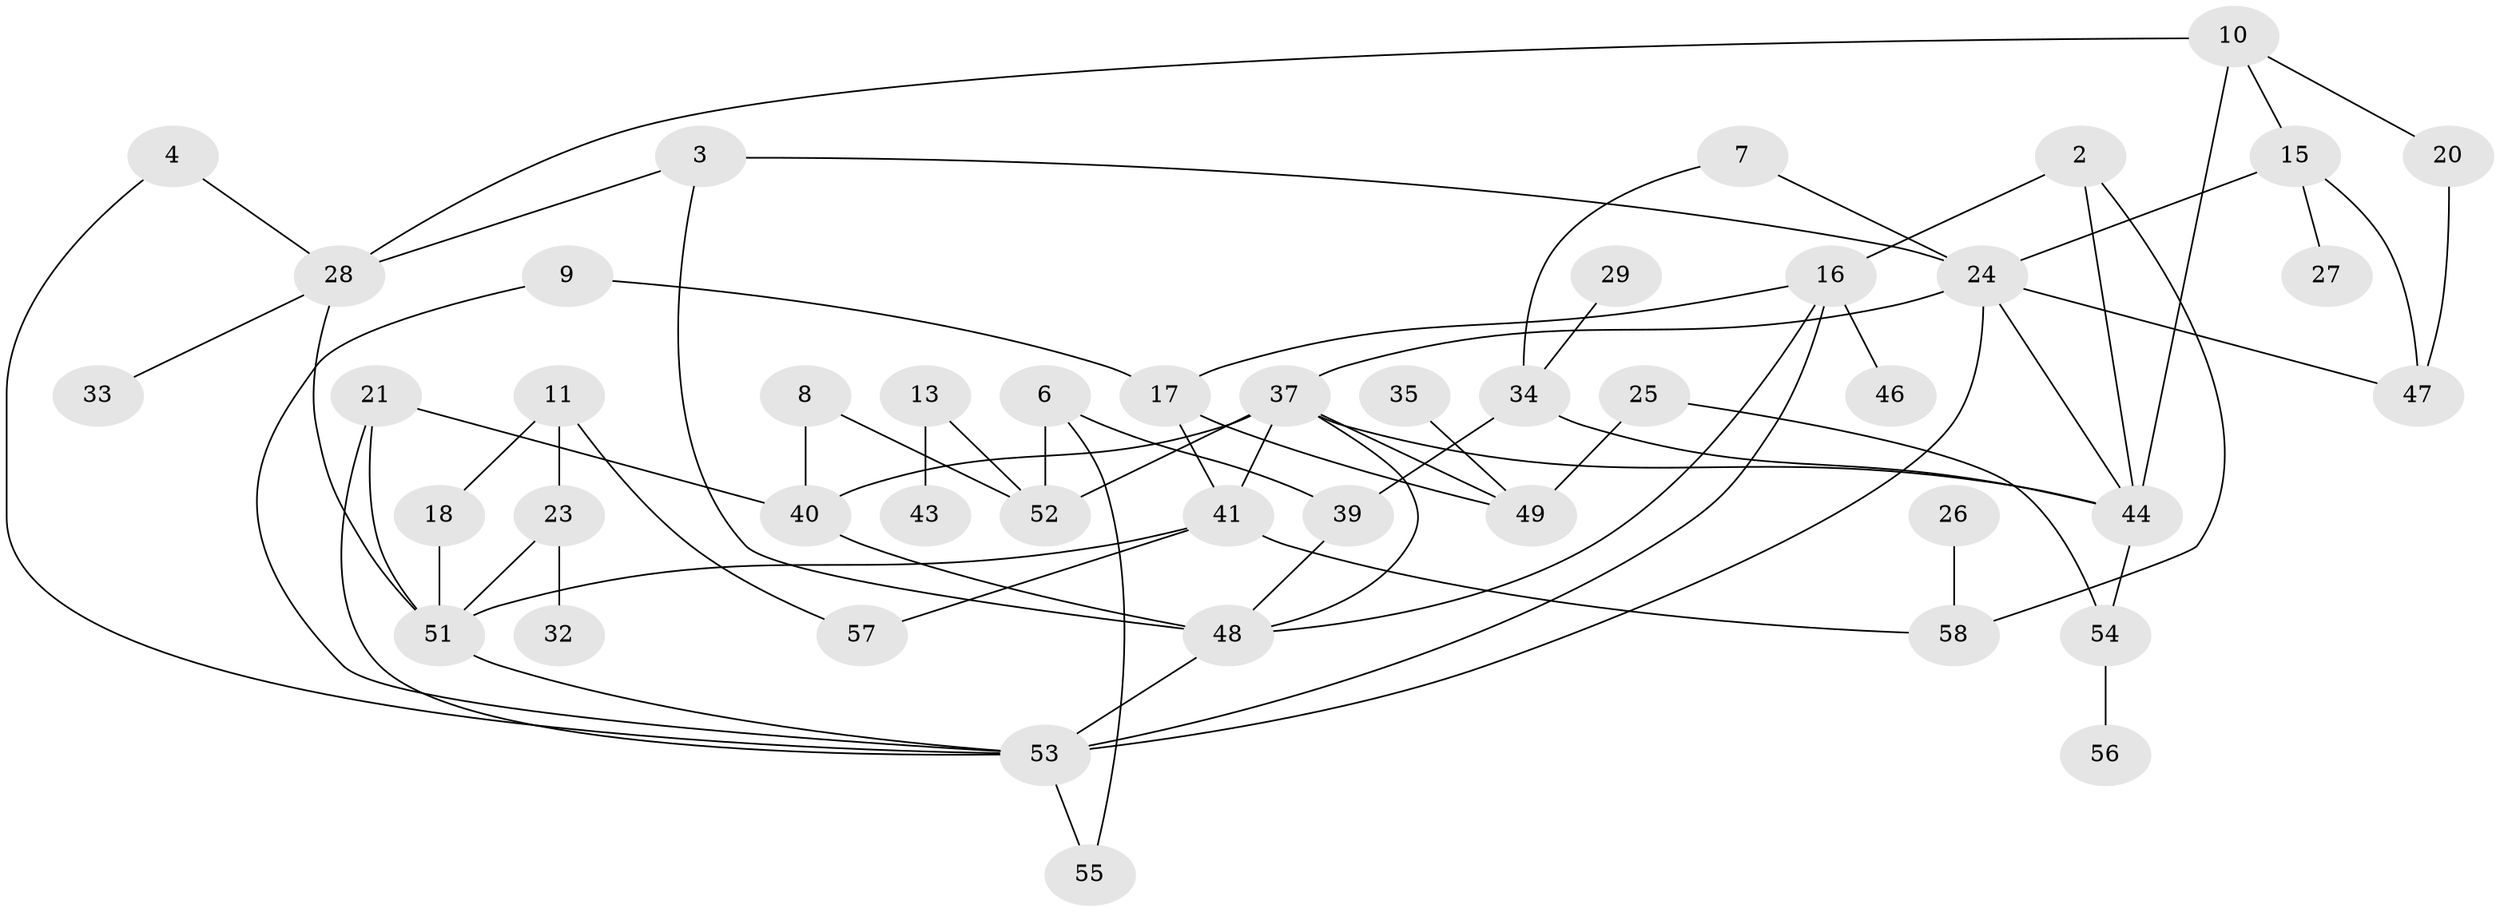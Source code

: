 // original degree distribution, {5: 0.05172413793103448, 1: 0.20689655172413793, 4: 0.1206896551724138, 2: 0.23275862068965517, 6: 0.02586206896551724, 0: 0.10344827586206896, 3: 0.25, 7: 0.008620689655172414}
// Generated by graph-tools (version 1.1) at 2025/00/03/09/25 03:00:54]
// undirected, 45 vertices, 71 edges
graph export_dot {
graph [start="1"]
  node [color=gray90,style=filled];
  2;
  3;
  4;
  6;
  7;
  8;
  9;
  10;
  11;
  13;
  15;
  16;
  17;
  18;
  20;
  21;
  23;
  24;
  25;
  26;
  27;
  28;
  29;
  32;
  33;
  34;
  35;
  37;
  39;
  40;
  41;
  43;
  44;
  46;
  47;
  48;
  49;
  51;
  52;
  53;
  54;
  55;
  56;
  57;
  58;
  2 -- 16 [weight=1.0];
  2 -- 44 [weight=1.0];
  2 -- 58 [weight=1.0];
  3 -- 24 [weight=1.0];
  3 -- 28 [weight=2.0];
  3 -- 48 [weight=1.0];
  4 -- 28 [weight=1.0];
  4 -- 53 [weight=1.0];
  6 -- 39 [weight=1.0];
  6 -- 52 [weight=1.0];
  6 -- 55 [weight=1.0];
  7 -- 24 [weight=1.0];
  7 -- 34 [weight=1.0];
  8 -- 40 [weight=1.0];
  8 -- 52 [weight=1.0];
  9 -- 17 [weight=1.0];
  9 -- 53 [weight=1.0];
  10 -- 15 [weight=1.0];
  10 -- 20 [weight=1.0];
  10 -- 28 [weight=1.0];
  10 -- 44 [weight=1.0];
  11 -- 18 [weight=1.0];
  11 -- 23 [weight=1.0];
  11 -- 57 [weight=1.0];
  13 -- 43 [weight=1.0];
  13 -- 52 [weight=1.0];
  15 -- 24 [weight=1.0];
  15 -- 27 [weight=1.0];
  15 -- 47 [weight=1.0];
  16 -- 17 [weight=1.0];
  16 -- 46 [weight=2.0];
  16 -- 48 [weight=1.0];
  16 -- 53 [weight=1.0];
  17 -- 41 [weight=1.0];
  17 -- 49 [weight=1.0];
  18 -- 51 [weight=1.0];
  20 -- 47 [weight=1.0];
  21 -- 40 [weight=1.0];
  21 -- 51 [weight=1.0];
  21 -- 53 [weight=1.0];
  23 -- 32 [weight=1.0];
  23 -- 51 [weight=1.0];
  24 -- 37 [weight=1.0];
  24 -- 44 [weight=1.0];
  24 -- 47 [weight=1.0];
  24 -- 53 [weight=1.0];
  25 -- 49 [weight=1.0];
  25 -- 54 [weight=1.0];
  26 -- 58 [weight=1.0];
  28 -- 33 [weight=1.0];
  28 -- 51 [weight=1.0];
  29 -- 34 [weight=1.0];
  34 -- 39 [weight=1.0];
  34 -- 44 [weight=3.0];
  35 -- 49 [weight=1.0];
  37 -- 40 [weight=1.0];
  37 -- 41 [weight=1.0];
  37 -- 44 [weight=1.0];
  37 -- 48 [weight=1.0];
  37 -- 49 [weight=1.0];
  37 -- 52 [weight=1.0];
  39 -- 48 [weight=1.0];
  40 -- 48 [weight=1.0];
  41 -- 51 [weight=1.0];
  41 -- 57 [weight=1.0];
  41 -- 58 [weight=1.0];
  44 -- 54 [weight=1.0];
  48 -- 53 [weight=3.0];
  51 -- 53 [weight=1.0];
  53 -- 55 [weight=1.0];
  54 -- 56 [weight=1.0];
}
